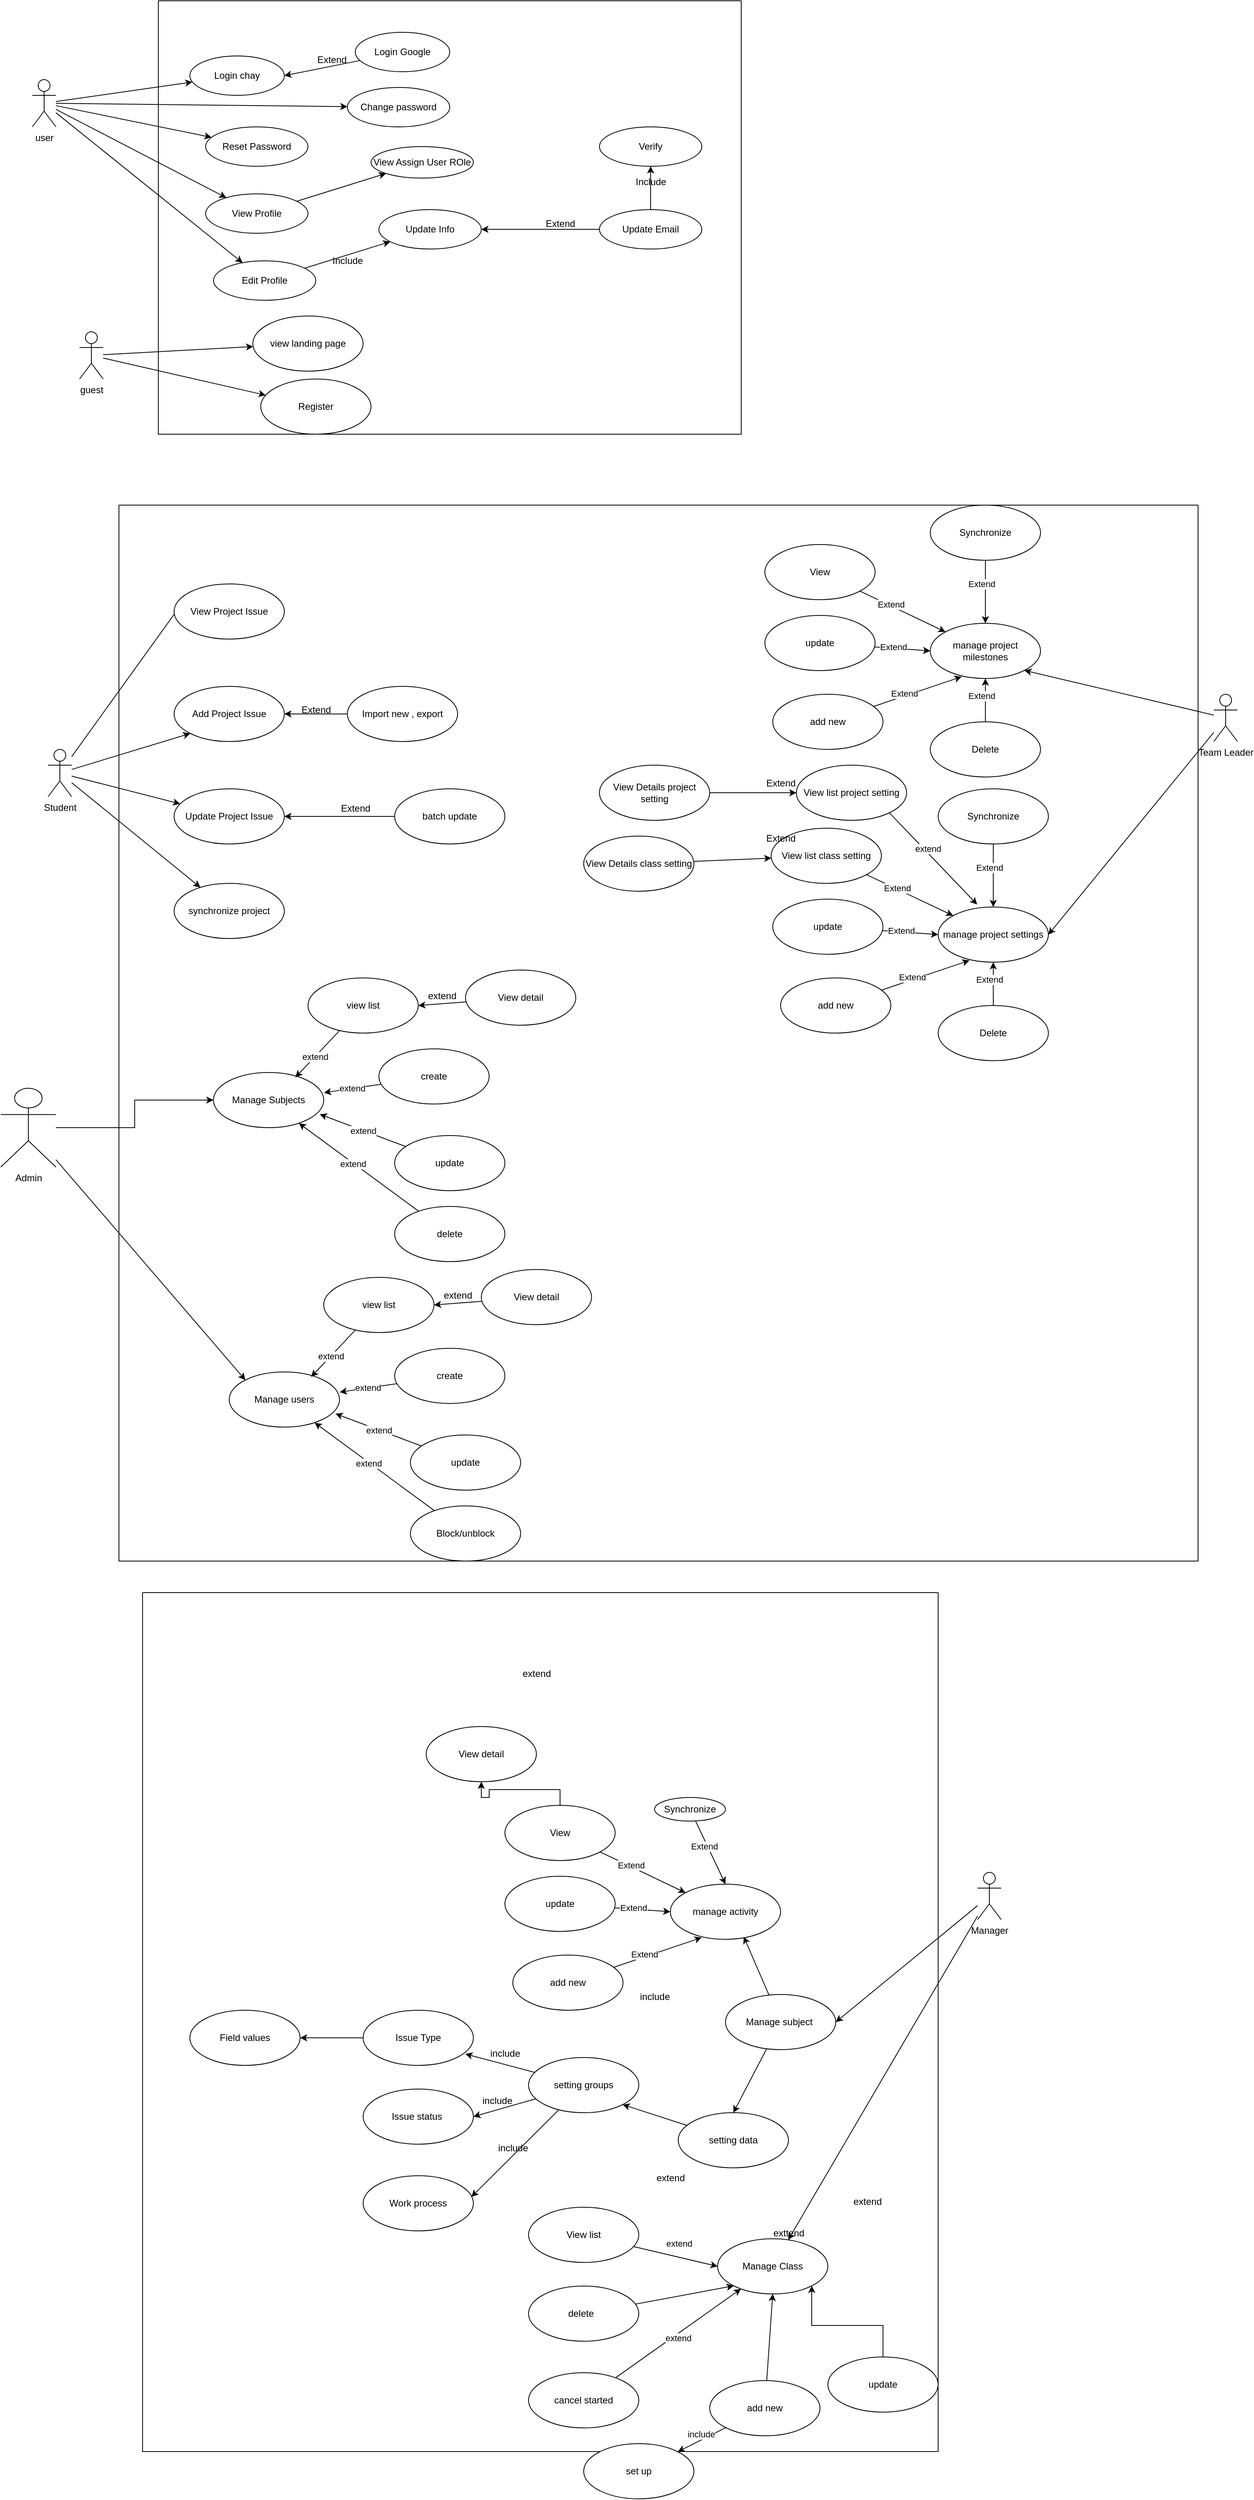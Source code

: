 <mxfile version="21.7.5" type="github">
  <diagram name="Page-1" id="S6UxS2rbXGVWsQRWLKjO">
    <mxGraphModel dx="875" dy="509" grid="1" gridSize="10" guides="1" tooltips="1" connect="1" arrows="1" fold="1" page="1" pageScale="1" pageWidth="850" pageHeight="1100" math="0" shadow="0">
      <root>
        <mxCell id="0" />
        <mxCell id="1" parent="0" />
        <mxCell id="E_iQ0Z_nkJK2vYBMSeWu-5" style="rounded=0;orthogonalLoop=1;jettySize=auto;html=1;" edge="1" parent="1" source="E_iQ0Z_nkJK2vYBMSeWu-1" target="E_iQ0Z_nkJK2vYBMSeWu-4">
          <mxGeometry relative="1" as="geometry" />
        </mxCell>
        <mxCell id="E_iQ0Z_nkJK2vYBMSeWu-13" style="rounded=0;orthogonalLoop=1;jettySize=auto;html=1;" edge="1" parent="1" source="E_iQ0Z_nkJK2vYBMSeWu-1" target="E_iQ0Z_nkJK2vYBMSeWu-12">
          <mxGeometry relative="1" as="geometry" />
        </mxCell>
        <mxCell id="E_iQ0Z_nkJK2vYBMSeWu-16" style="rounded=0;orthogonalLoop=1;jettySize=auto;html=1;" edge="1" parent="1" source="E_iQ0Z_nkJK2vYBMSeWu-1" target="E_iQ0Z_nkJK2vYBMSeWu-14">
          <mxGeometry relative="1" as="geometry" />
        </mxCell>
        <mxCell id="E_iQ0Z_nkJK2vYBMSeWu-17" style="rounded=0;orthogonalLoop=1;jettySize=auto;html=1;" edge="1" parent="1" source="E_iQ0Z_nkJK2vYBMSeWu-1" target="E_iQ0Z_nkJK2vYBMSeWu-15">
          <mxGeometry relative="1" as="geometry" />
        </mxCell>
        <mxCell id="E_iQ0Z_nkJK2vYBMSeWu-34" style="rounded=0;orthogonalLoop=1;jettySize=auto;html=1;" edge="1" parent="1" source="E_iQ0Z_nkJK2vYBMSeWu-1" target="E_iQ0Z_nkJK2vYBMSeWu-33">
          <mxGeometry relative="1" as="geometry" />
        </mxCell>
        <mxCell id="E_iQ0Z_nkJK2vYBMSeWu-1" value="user&lt;br&gt;" style="shape=umlActor;verticalLabelPosition=bottom;verticalAlign=top;html=1;outlineConnect=0;" vertex="1" parent="1">
          <mxGeometry x="110" y="110" width="30" height="60" as="geometry" />
        </mxCell>
        <mxCell id="E_iQ0Z_nkJK2vYBMSeWu-4" value="Login chay" style="ellipse;whiteSpace=wrap;html=1;" vertex="1" parent="1">
          <mxGeometry x="310" y="80" width="120" height="50" as="geometry" />
        </mxCell>
        <mxCell id="E_iQ0Z_nkJK2vYBMSeWu-6" value="" style="swimlane;startSize=0;" vertex="1" parent="1">
          <mxGeometry x="270" y="10" width="740" height="550" as="geometry" />
        </mxCell>
        <mxCell id="E_iQ0Z_nkJK2vYBMSeWu-8" value="Login Google" style="ellipse;whiteSpace=wrap;html=1;" vertex="1" parent="E_iQ0Z_nkJK2vYBMSeWu-6">
          <mxGeometry x="250" y="40" width="120" height="50" as="geometry" />
        </mxCell>
        <mxCell id="E_iQ0Z_nkJK2vYBMSeWu-11" value="Extend&lt;br&gt;" style="text;html=1;align=center;verticalAlign=middle;resizable=0;points=[];autosize=1;strokeColor=none;fillColor=none;" vertex="1" parent="E_iQ0Z_nkJK2vYBMSeWu-6">
          <mxGeometry x="190" y="60" width="60" height="30" as="geometry" />
        </mxCell>
        <mxCell id="E_iQ0Z_nkJK2vYBMSeWu-12" value="Reset Password" style="ellipse;whiteSpace=wrap;html=1;" vertex="1" parent="E_iQ0Z_nkJK2vYBMSeWu-6">
          <mxGeometry x="60" y="160" width="130" height="50" as="geometry" />
        </mxCell>
        <mxCell id="E_iQ0Z_nkJK2vYBMSeWu-32" style="rounded=0;orthogonalLoop=1;jettySize=auto;html=1;entryX=0;entryY=1;entryDx=0;entryDy=0;" edge="1" parent="E_iQ0Z_nkJK2vYBMSeWu-6" source="E_iQ0Z_nkJK2vYBMSeWu-14" target="E_iQ0Z_nkJK2vYBMSeWu-31">
          <mxGeometry relative="1" as="geometry" />
        </mxCell>
        <mxCell id="E_iQ0Z_nkJK2vYBMSeWu-14" value="View Profile" style="ellipse;whiteSpace=wrap;html=1;" vertex="1" parent="E_iQ0Z_nkJK2vYBMSeWu-6">
          <mxGeometry x="60" y="245" width="130" height="50" as="geometry" />
        </mxCell>
        <mxCell id="E_iQ0Z_nkJK2vYBMSeWu-19" value="" style="rounded=0;orthogonalLoop=1;jettySize=auto;html=1;" edge="1" parent="E_iQ0Z_nkJK2vYBMSeWu-6" source="E_iQ0Z_nkJK2vYBMSeWu-15" target="E_iQ0Z_nkJK2vYBMSeWu-18">
          <mxGeometry relative="1" as="geometry" />
        </mxCell>
        <mxCell id="E_iQ0Z_nkJK2vYBMSeWu-15" value="Edit Profile" style="ellipse;whiteSpace=wrap;html=1;" vertex="1" parent="E_iQ0Z_nkJK2vYBMSeWu-6">
          <mxGeometry x="70" y="330" width="130" height="50" as="geometry" />
        </mxCell>
        <mxCell id="E_iQ0Z_nkJK2vYBMSeWu-18" value="Update Info" style="ellipse;whiteSpace=wrap;html=1;" vertex="1" parent="E_iQ0Z_nkJK2vYBMSeWu-6">
          <mxGeometry x="280" y="265" width="130" height="50" as="geometry" />
        </mxCell>
        <mxCell id="E_iQ0Z_nkJK2vYBMSeWu-20" value="Include&lt;br&gt;" style="text;html=1;align=center;verticalAlign=middle;resizable=0;points=[];autosize=1;strokeColor=none;fillColor=none;" vertex="1" parent="E_iQ0Z_nkJK2vYBMSeWu-6">
          <mxGeometry x="210" y="315" width="60" height="30" as="geometry" />
        </mxCell>
        <mxCell id="E_iQ0Z_nkJK2vYBMSeWu-26" style="edgeStyle=orthogonalEdgeStyle;rounded=0;orthogonalLoop=1;jettySize=auto;html=1;entryX=1;entryY=0.5;entryDx=0;entryDy=0;" edge="1" parent="E_iQ0Z_nkJK2vYBMSeWu-6" source="E_iQ0Z_nkJK2vYBMSeWu-21" target="E_iQ0Z_nkJK2vYBMSeWu-18">
          <mxGeometry relative="1" as="geometry" />
        </mxCell>
        <mxCell id="E_iQ0Z_nkJK2vYBMSeWu-28" style="edgeStyle=orthogonalEdgeStyle;rounded=0;orthogonalLoop=1;jettySize=auto;html=1;entryX=0.5;entryY=1;entryDx=0;entryDy=0;" edge="1" parent="E_iQ0Z_nkJK2vYBMSeWu-6" source="E_iQ0Z_nkJK2vYBMSeWu-21" target="E_iQ0Z_nkJK2vYBMSeWu-25">
          <mxGeometry relative="1" as="geometry" />
        </mxCell>
        <mxCell id="E_iQ0Z_nkJK2vYBMSeWu-21" value="Update Email" style="ellipse;whiteSpace=wrap;html=1;" vertex="1" parent="E_iQ0Z_nkJK2vYBMSeWu-6">
          <mxGeometry x="560" y="265" width="130" height="50" as="geometry" />
        </mxCell>
        <mxCell id="E_iQ0Z_nkJK2vYBMSeWu-25" value="Verify" style="ellipse;whiteSpace=wrap;html=1;" vertex="1" parent="E_iQ0Z_nkJK2vYBMSeWu-6">
          <mxGeometry x="560" y="160" width="130" height="50" as="geometry" />
        </mxCell>
        <mxCell id="E_iQ0Z_nkJK2vYBMSeWu-31" value="View Assign User ROle" style="ellipse;whiteSpace=wrap;html=1;" vertex="1" parent="E_iQ0Z_nkJK2vYBMSeWu-6">
          <mxGeometry x="270" y="185" width="130" height="40" as="geometry" />
        </mxCell>
        <mxCell id="E_iQ0Z_nkJK2vYBMSeWu-33" value="Change password" style="ellipse;whiteSpace=wrap;html=1;" vertex="1" parent="E_iQ0Z_nkJK2vYBMSeWu-6">
          <mxGeometry x="240" y="110" width="130" height="50" as="geometry" />
        </mxCell>
        <mxCell id="E_iQ0Z_nkJK2vYBMSeWu-29" value="Include" style="text;html=1;align=center;verticalAlign=middle;resizable=0;points=[];autosize=1;strokeColor=none;fillColor=none;" vertex="1" parent="E_iQ0Z_nkJK2vYBMSeWu-6">
          <mxGeometry x="595" y="215" width="60" height="30" as="geometry" />
        </mxCell>
        <mxCell id="E_iQ0Z_nkJK2vYBMSeWu-231" value="view landing page" style="ellipse;whiteSpace=wrap;html=1;" vertex="1" parent="E_iQ0Z_nkJK2vYBMSeWu-6">
          <mxGeometry x="120" y="400" width="140" height="70" as="geometry" />
        </mxCell>
        <mxCell id="E_iQ0Z_nkJK2vYBMSeWu-233" value="Register" style="ellipse;whiteSpace=wrap;html=1;" vertex="1" parent="E_iQ0Z_nkJK2vYBMSeWu-6">
          <mxGeometry x="130" y="480" width="140" height="70" as="geometry" />
        </mxCell>
        <mxCell id="E_iQ0Z_nkJK2vYBMSeWu-10" style="rounded=0;orthogonalLoop=1;jettySize=auto;html=1;entryX=1;entryY=0.5;entryDx=0;entryDy=0;" edge="1" parent="1" source="E_iQ0Z_nkJK2vYBMSeWu-8" target="E_iQ0Z_nkJK2vYBMSeWu-4">
          <mxGeometry relative="1" as="geometry" />
        </mxCell>
        <mxCell id="E_iQ0Z_nkJK2vYBMSeWu-27" value="Extend" style="text;html=1;align=center;verticalAlign=middle;resizable=0;points=[];autosize=1;strokeColor=none;fillColor=none;" vertex="1" parent="1">
          <mxGeometry x="750" y="278" width="60" height="30" as="geometry" />
        </mxCell>
        <mxCell id="E_iQ0Z_nkJK2vYBMSeWu-43" style="rounded=0;orthogonalLoop=1;jettySize=auto;html=1;entryX=0;entryY=0;entryDx=0;entryDy=0;" edge="1" parent="1" source="E_iQ0Z_nkJK2vYBMSeWu-35" target="E_iQ0Z_nkJK2vYBMSeWu-39">
          <mxGeometry relative="1" as="geometry" />
        </mxCell>
        <mxCell id="E_iQ0Z_nkJK2vYBMSeWu-44" style="rounded=0;orthogonalLoop=1;jettySize=auto;html=1;entryX=0;entryY=1;entryDx=0;entryDy=0;" edge="1" parent="1" source="E_iQ0Z_nkJK2vYBMSeWu-35" target="E_iQ0Z_nkJK2vYBMSeWu-40">
          <mxGeometry relative="1" as="geometry" />
        </mxCell>
        <mxCell id="E_iQ0Z_nkJK2vYBMSeWu-45" style="rounded=0;orthogonalLoop=1;jettySize=auto;html=1;" edge="1" parent="1" source="E_iQ0Z_nkJK2vYBMSeWu-35" target="E_iQ0Z_nkJK2vYBMSeWu-41">
          <mxGeometry relative="1" as="geometry" />
        </mxCell>
        <mxCell id="E_iQ0Z_nkJK2vYBMSeWu-55" style="rounded=0;orthogonalLoop=1;jettySize=auto;html=1;" edge="1" parent="1" source="E_iQ0Z_nkJK2vYBMSeWu-35" target="E_iQ0Z_nkJK2vYBMSeWu-54">
          <mxGeometry relative="1" as="geometry" />
        </mxCell>
        <mxCell id="E_iQ0Z_nkJK2vYBMSeWu-35" value="Student" style="shape=umlActor;verticalLabelPosition=bottom;verticalAlign=top;html=1;outlineConnect=0;" vertex="1" parent="1">
          <mxGeometry x="130" y="960" width="30" height="60" as="geometry" />
        </mxCell>
        <mxCell id="E_iQ0Z_nkJK2vYBMSeWu-36" value="" style="swimlane;startSize=0;" vertex="1" parent="1">
          <mxGeometry x="220" y="650" width="1370" height="1340" as="geometry" />
        </mxCell>
        <mxCell id="E_iQ0Z_nkJK2vYBMSeWu-39" value="View Project Issue&lt;br&gt;" style="ellipse;whiteSpace=wrap;html=1;" vertex="1" parent="E_iQ0Z_nkJK2vYBMSeWu-36">
          <mxGeometry x="70" y="100" width="140" height="70" as="geometry" />
        </mxCell>
        <mxCell id="E_iQ0Z_nkJK2vYBMSeWu-40" value="Add Project Issue" style="ellipse;whiteSpace=wrap;html=1;" vertex="1" parent="E_iQ0Z_nkJK2vYBMSeWu-36">
          <mxGeometry x="70" y="230" width="140" height="70" as="geometry" />
        </mxCell>
        <mxCell id="E_iQ0Z_nkJK2vYBMSeWu-41" value="Update Project Issue" style="ellipse;whiteSpace=wrap;html=1;" vertex="1" parent="E_iQ0Z_nkJK2vYBMSeWu-36">
          <mxGeometry x="70" y="360" width="140" height="70" as="geometry" />
        </mxCell>
        <mxCell id="E_iQ0Z_nkJK2vYBMSeWu-49" style="edgeStyle=orthogonalEdgeStyle;rounded=0;orthogonalLoop=1;jettySize=auto;html=1;entryX=1;entryY=0.5;entryDx=0;entryDy=0;" edge="1" parent="E_iQ0Z_nkJK2vYBMSeWu-36" source="E_iQ0Z_nkJK2vYBMSeWu-46" target="E_iQ0Z_nkJK2vYBMSeWu-40">
          <mxGeometry relative="1" as="geometry" />
        </mxCell>
        <mxCell id="E_iQ0Z_nkJK2vYBMSeWu-46" value="Import new , export" style="ellipse;whiteSpace=wrap;html=1;" vertex="1" parent="E_iQ0Z_nkJK2vYBMSeWu-36">
          <mxGeometry x="290" y="230" width="140" height="70" as="geometry" />
        </mxCell>
        <mxCell id="E_iQ0Z_nkJK2vYBMSeWu-51" style="edgeStyle=orthogonalEdgeStyle;rounded=0;orthogonalLoop=1;jettySize=auto;html=1;entryX=1;entryY=0.5;entryDx=0;entryDy=0;" edge="1" parent="E_iQ0Z_nkJK2vYBMSeWu-36" source="E_iQ0Z_nkJK2vYBMSeWu-50" target="E_iQ0Z_nkJK2vYBMSeWu-41">
          <mxGeometry relative="1" as="geometry" />
        </mxCell>
        <mxCell id="E_iQ0Z_nkJK2vYBMSeWu-50" value="batch update" style="ellipse;whiteSpace=wrap;html=1;" vertex="1" parent="E_iQ0Z_nkJK2vYBMSeWu-36">
          <mxGeometry x="350" y="360" width="140" height="70" as="geometry" />
        </mxCell>
        <mxCell id="E_iQ0Z_nkJK2vYBMSeWu-54" value="synchronize project" style="ellipse;whiteSpace=wrap;html=1;" vertex="1" parent="E_iQ0Z_nkJK2vYBMSeWu-36">
          <mxGeometry x="70" y="480" width="140" height="70" as="geometry" />
        </mxCell>
        <mxCell id="E_iQ0Z_nkJK2vYBMSeWu-57" value="manage project milestones&lt;br&gt;" style="ellipse;whiteSpace=wrap;html=1;" vertex="1" parent="E_iQ0Z_nkJK2vYBMSeWu-36">
          <mxGeometry x="1030" y="150" width="140" height="70" as="geometry" />
        </mxCell>
        <mxCell id="E_iQ0Z_nkJK2vYBMSeWu-64" style="rounded=0;orthogonalLoop=1;jettySize=auto;html=1;" edge="1" parent="E_iQ0Z_nkJK2vYBMSeWu-36" source="E_iQ0Z_nkJK2vYBMSeWu-58" target="E_iQ0Z_nkJK2vYBMSeWu-57">
          <mxGeometry relative="1" as="geometry" />
        </mxCell>
        <mxCell id="E_iQ0Z_nkJK2vYBMSeWu-75" value="Extend" style="edgeLabel;html=1;align=center;verticalAlign=middle;resizable=0;points=[];" vertex="1" connectable="0" parent="E_iQ0Z_nkJK2vYBMSeWu-64">
          <mxGeometry x="-0.286" y="2" relative="1" as="geometry">
            <mxPoint x="-1" as="offset" />
          </mxGeometry>
        </mxCell>
        <mxCell id="E_iQ0Z_nkJK2vYBMSeWu-58" value="View" style="ellipse;whiteSpace=wrap;html=1;" vertex="1" parent="E_iQ0Z_nkJK2vYBMSeWu-36">
          <mxGeometry x="820" y="50" width="140" height="70" as="geometry" />
        </mxCell>
        <mxCell id="E_iQ0Z_nkJK2vYBMSeWu-66" style="rounded=0;orthogonalLoop=1;jettySize=auto;html=1;entryX=0;entryY=0.5;entryDx=0;entryDy=0;" edge="1" parent="E_iQ0Z_nkJK2vYBMSeWu-36" source="E_iQ0Z_nkJK2vYBMSeWu-60" target="E_iQ0Z_nkJK2vYBMSeWu-57">
          <mxGeometry relative="1" as="geometry" />
        </mxCell>
        <mxCell id="E_iQ0Z_nkJK2vYBMSeWu-76" value="Extend" style="edgeLabel;html=1;align=center;verticalAlign=middle;resizable=0;points=[];" vertex="1" connectable="0" parent="E_iQ0Z_nkJK2vYBMSeWu-66">
          <mxGeometry x="-0.366" y="2" relative="1" as="geometry">
            <mxPoint x="1" as="offset" />
          </mxGeometry>
        </mxCell>
        <mxCell id="E_iQ0Z_nkJK2vYBMSeWu-60" value="update" style="ellipse;whiteSpace=wrap;html=1;" vertex="1" parent="E_iQ0Z_nkJK2vYBMSeWu-36">
          <mxGeometry x="820" y="140" width="140" height="70" as="geometry" />
        </mxCell>
        <mxCell id="E_iQ0Z_nkJK2vYBMSeWu-68" style="rounded=0;orthogonalLoop=1;jettySize=auto;html=1;entryX=0.284;entryY=0.968;entryDx=0;entryDy=0;entryPerimeter=0;" edge="1" parent="E_iQ0Z_nkJK2vYBMSeWu-36" source="E_iQ0Z_nkJK2vYBMSeWu-67" target="E_iQ0Z_nkJK2vYBMSeWu-57">
          <mxGeometry relative="1" as="geometry" />
        </mxCell>
        <mxCell id="E_iQ0Z_nkJK2vYBMSeWu-77" value="Extend" style="edgeLabel;html=1;align=center;verticalAlign=middle;resizable=0;points=[];" vertex="1" connectable="0" parent="E_iQ0Z_nkJK2vYBMSeWu-68">
          <mxGeometry x="-0.289" y="3" relative="1" as="geometry">
            <mxPoint as="offset" />
          </mxGeometry>
        </mxCell>
        <mxCell id="E_iQ0Z_nkJK2vYBMSeWu-67" value="add new" style="ellipse;whiteSpace=wrap;html=1;" vertex="1" parent="E_iQ0Z_nkJK2vYBMSeWu-36">
          <mxGeometry x="830" y="240" width="140" height="70" as="geometry" />
        </mxCell>
        <mxCell id="E_iQ0Z_nkJK2vYBMSeWu-70" style="edgeStyle=orthogonalEdgeStyle;rounded=0;orthogonalLoop=1;jettySize=auto;html=1;entryX=0.5;entryY=1;entryDx=0;entryDy=0;" edge="1" parent="E_iQ0Z_nkJK2vYBMSeWu-36" source="E_iQ0Z_nkJK2vYBMSeWu-69" target="E_iQ0Z_nkJK2vYBMSeWu-57">
          <mxGeometry relative="1" as="geometry" />
        </mxCell>
        <mxCell id="E_iQ0Z_nkJK2vYBMSeWu-78" value="Extend" style="edgeLabel;html=1;align=center;verticalAlign=middle;resizable=0;points=[];" vertex="1" connectable="0" parent="E_iQ0Z_nkJK2vYBMSeWu-70">
          <mxGeometry x="0.171" y="5" relative="1" as="geometry">
            <mxPoint y="-1" as="offset" />
          </mxGeometry>
        </mxCell>
        <mxCell id="E_iQ0Z_nkJK2vYBMSeWu-69" value="Delete" style="ellipse;whiteSpace=wrap;html=1;" vertex="1" parent="E_iQ0Z_nkJK2vYBMSeWu-36">
          <mxGeometry x="1030" y="275" width="140" height="70" as="geometry" />
        </mxCell>
        <mxCell id="E_iQ0Z_nkJK2vYBMSeWu-73" style="edgeStyle=orthogonalEdgeStyle;rounded=0;orthogonalLoop=1;jettySize=auto;html=1;entryX=0.5;entryY=0;entryDx=0;entryDy=0;" edge="1" parent="E_iQ0Z_nkJK2vYBMSeWu-36" source="E_iQ0Z_nkJK2vYBMSeWu-71" target="E_iQ0Z_nkJK2vYBMSeWu-57">
          <mxGeometry relative="1" as="geometry" />
        </mxCell>
        <mxCell id="E_iQ0Z_nkJK2vYBMSeWu-74" value="Extend" style="edgeLabel;html=1;align=center;verticalAlign=middle;resizable=0;points=[];" vertex="1" connectable="0" parent="E_iQ0Z_nkJK2vYBMSeWu-73">
          <mxGeometry x="-0.222" y="-5" relative="1" as="geometry">
            <mxPoint y="-1" as="offset" />
          </mxGeometry>
        </mxCell>
        <mxCell id="E_iQ0Z_nkJK2vYBMSeWu-71" value="Synchronize" style="ellipse;whiteSpace=wrap;html=1;" vertex="1" parent="E_iQ0Z_nkJK2vYBMSeWu-36">
          <mxGeometry x="1030" width="140" height="70" as="geometry" />
        </mxCell>
        <mxCell id="E_iQ0Z_nkJK2vYBMSeWu-96" value="manage project settings" style="ellipse;whiteSpace=wrap;html=1;" vertex="1" parent="E_iQ0Z_nkJK2vYBMSeWu-36">
          <mxGeometry x="1040" y="510" width="140" height="70" as="geometry" />
        </mxCell>
        <mxCell id="E_iQ0Z_nkJK2vYBMSeWu-97" style="rounded=0;orthogonalLoop=1;jettySize=auto;html=1;" edge="1" parent="E_iQ0Z_nkJK2vYBMSeWu-36" source="E_iQ0Z_nkJK2vYBMSeWu-99" target="E_iQ0Z_nkJK2vYBMSeWu-96">
          <mxGeometry relative="1" as="geometry" />
        </mxCell>
        <mxCell id="E_iQ0Z_nkJK2vYBMSeWu-98" value="Extend" style="edgeLabel;html=1;align=center;verticalAlign=middle;resizable=0;points=[];" vertex="1" connectable="0" parent="E_iQ0Z_nkJK2vYBMSeWu-97">
          <mxGeometry x="-0.286" y="2" relative="1" as="geometry">
            <mxPoint x="-1" as="offset" />
          </mxGeometry>
        </mxCell>
        <mxCell id="E_iQ0Z_nkJK2vYBMSeWu-99" value="View list class setting" style="ellipse;whiteSpace=wrap;html=1;" vertex="1" parent="E_iQ0Z_nkJK2vYBMSeWu-36">
          <mxGeometry x="828" y="410" width="140" height="70" as="geometry" />
        </mxCell>
        <mxCell id="E_iQ0Z_nkJK2vYBMSeWu-100" style="rounded=0;orthogonalLoop=1;jettySize=auto;html=1;entryX=0;entryY=0.5;entryDx=0;entryDy=0;" edge="1" parent="E_iQ0Z_nkJK2vYBMSeWu-36" source="E_iQ0Z_nkJK2vYBMSeWu-102" target="E_iQ0Z_nkJK2vYBMSeWu-96">
          <mxGeometry relative="1" as="geometry" />
        </mxCell>
        <mxCell id="E_iQ0Z_nkJK2vYBMSeWu-101" value="Extend" style="edgeLabel;html=1;align=center;verticalAlign=middle;resizable=0;points=[];" vertex="1" connectable="0" parent="E_iQ0Z_nkJK2vYBMSeWu-100">
          <mxGeometry x="-0.366" y="2" relative="1" as="geometry">
            <mxPoint x="1" as="offset" />
          </mxGeometry>
        </mxCell>
        <mxCell id="E_iQ0Z_nkJK2vYBMSeWu-102" value="update" style="ellipse;whiteSpace=wrap;html=1;" vertex="1" parent="E_iQ0Z_nkJK2vYBMSeWu-36">
          <mxGeometry x="830" y="500" width="140" height="70" as="geometry" />
        </mxCell>
        <mxCell id="E_iQ0Z_nkJK2vYBMSeWu-103" style="rounded=0;orthogonalLoop=1;jettySize=auto;html=1;entryX=0.284;entryY=0.968;entryDx=0;entryDy=0;entryPerimeter=0;" edge="1" parent="E_iQ0Z_nkJK2vYBMSeWu-36" source="E_iQ0Z_nkJK2vYBMSeWu-105" target="E_iQ0Z_nkJK2vYBMSeWu-96">
          <mxGeometry relative="1" as="geometry" />
        </mxCell>
        <mxCell id="E_iQ0Z_nkJK2vYBMSeWu-104" value="Extend" style="edgeLabel;html=1;align=center;verticalAlign=middle;resizable=0;points=[];" vertex="1" connectable="0" parent="E_iQ0Z_nkJK2vYBMSeWu-103">
          <mxGeometry x="-0.289" y="3" relative="1" as="geometry">
            <mxPoint as="offset" />
          </mxGeometry>
        </mxCell>
        <mxCell id="E_iQ0Z_nkJK2vYBMSeWu-105" value="add new" style="ellipse;whiteSpace=wrap;html=1;" vertex="1" parent="E_iQ0Z_nkJK2vYBMSeWu-36">
          <mxGeometry x="840" y="600" width="140" height="70" as="geometry" />
        </mxCell>
        <mxCell id="E_iQ0Z_nkJK2vYBMSeWu-106" style="edgeStyle=orthogonalEdgeStyle;rounded=0;orthogonalLoop=1;jettySize=auto;html=1;entryX=0.5;entryY=1;entryDx=0;entryDy=0;" edge="1" parent="E_iQ0Z_nkJK2vYBMSeWu-36" source="E_iQ0Z_nkJK2vYBMSeWu-108" target="E_iQ0Z_nkJK2vYBMSeWu-96">
          <mxGeometry relative="1" as="geometry" />
        </mxCell>
        <mxCell id="E_iQ0Z_nkJK2vYBMSeWu-107" value="Extend" style="edgeLabel;html=1;align=center;verticalAlign=middle;resizable=0;points=[];" vertex="1" connectable="0" parent="E_iQ0Z_nkJK2vYBMSeWu-106">
          <mxGeometry x="0.171" y="5" relative="1" as="geometry">
            <mxPoint y="-1" as="offset" />
          </mxGeometry>
        </mxCell>
        <mxCell id="E_iQ0Z_nkJK2vYBMSeWu-108" value="Delete" style="ellipse;whiteSpace=wrap;html=1;" vertex="1" parent="E_iQ0Z_nkJK2vYBMSeWu-36">
          <mxGeometry x="1040" y="635" width="140" height="70" as="geometry" />
        </mxCell>
        <mxCell id="E_iQ0Z_nkJK2vYBMSeWu-109" style="edgeStyle=orthogonalEdgeStyle;rounded=0;orthogonalLoop=1;jettySize=auto;html=1;entryX=0.5;entryY=0;entryDx=0;entryDy=0;" edge="1" parent="E_iQ0Z_nkJK2vYBMSeWu-36" source="E_iQ0Z_nkJK2vYBMSeWu-111" target="E_iQ0Z_nkJK2vYBMSeWu-96">
          <mxGeometry relative="1" as="geometry" />
        </mxCell>
        <mxCell id="E_iQ0Z_nkJK2vYBMSeWu-110" value="Extend" style="edgeLabel;html=1;align=center;verticalAlign=middle;resizable=0;points=[];" vertex="1" connectable="0" parent="E_iQ0Z_nkJK2vYBMSeWu-109">
          <mxGeometry x="-0.222" y="-5" relative="1" as="geometry">
            <mxPoint y="-1" as="offset" />
          </mxGeometry>
        </mxCell>
        <mxCell id="E_iQ0Z_nkJK2vYBMSeWu-111" value="Synchronize" style="ellipse;whiteSpace=wrap;html=1;" vertex="1" parent="E_iQ0Z_nkJK2vYBMSeWu-36">
          <mxGeometry x="1040" y="360" width="140" height="70" as="geometry" />
        </mxCell>
        <mxCell id="E_iQ0Z_nkJK2vYBMSeWu-113" style="rounded=0;orthogonalLoop=1;jettySize=auto;html=1;" edge="1" parent="E_iQ0Z_nkJK2vYBMSeWu-36" source="E_iQ0Z_nkJK2vYBMSeWu-112" target="E_iQ0Z_nkJK2vYBMSeWu-99">
          <mxGeometry relative="1" as="geometry" />
        </mxCell>
        <mxCell id="E_iQ0Z_nkJK2vYBMSeWu-112" value="View Details class setting" style="ellipse;whiteSpace=wrap;html=1;" vertex="1" parent="E_iQ0Z_nkJK2vYBMSeWu-36">
          <mxGeometry x="590" y="420" width="140" height="70" as="geometry" />
        </mxCell>
        <mxCell id="E_iQ0Z_nkJK2vYBMSeWu-118" style="rounded=0;orthogonalLoop=1;jettySize=auto;html=1;entryX=0.354;entryY=-0.045;entryDx=0;entryDy=0;entryPerimeter=0;" edge="1" parent="E_iQ0Z_nkJK2vYBMSeWu-36" target="E_iQ0Z_nkJK2vYBMSeWu-96">
          <mxGeometry relative="1" as="geometry">
            <mxPoint x="970.001" y="382.033" as="sourcePoint" />
            <mxPoint x="1092.24" y="500.0" as="targetPoint" />
          </mxGeometry>
        </mxCell>
        <mxCell id="E_iQ0Z_nkJK2vYBMSeWu-119" value="extend" style="edgeLabel;html=1;align=center;verticalAlign=middle;resizable=0;points=[];" vertex="1" connectable="0" parent="E_iQ0Z_nkJK2vYBMSeWu-118">
          <mxGeometry x="-0.106" y="3" relative="1" as="geometry">
            <mxPoint x="1" as="offset" />
          </mxGeometry>
        </mxCell>
        <mxCell id="E_iQ0Z_nkJK2vYBMSeWu-115" value="View list project setting" style="ellipse;whiteSpace=wrap;html=1;" vertex="1" parent="E_iQ0Z_nkJK2vYBMSeWu-36">
          <mxGeometry x="860" y="330" width="140" height="70" as="geometry" />
        </mxCell>
        <mxCell id="E_iQ0Z_nkJK2vYBMSeWu-117" style="rounded=0;orthogonalLoop=1;jettySize=auto;html=1;entryX=0;entryY=0.5;entryDx=0;entryDy=0;" edge="1" parent="E_iQ0Z_nkJK2vYBMSeWu-36" source="E_iQ0Z_nkJK2vYBMSeWu-116" target="E_iQ0Z_nkJK2vYBMSeWu-115">
          <mxGeometry relative="1" as="geometry" />
        </mxCell>
        <mxCell id="E_iQ0Z_nkJK2vYBMSeWu-116" value="View Details project setting" style="ellipse;whiteSpace=wrap;html=1;" vertex="1" parent="E_iQ0Z_nkJK2vYBMSeWu-36">
          <mxGeometry x="610" y="330" width="140" height="70" as="geometry" />
        </mxCell>
        <mxCell id="E_iQ0Z_nkJK2vYBMSeWu-194" value="Manage Subjects&lt;br&gt;" style="ellipse;whiteSpace=wrap;html=1;" vertex="1" parent="E_iQ0Z_nkJK2vYBMSeWu-36">
          <mxGeometry x="120" y="720" width="140" height="70" as="geometry" />
        </mxCell>
        <mxCell id="E_iQ0Z_nkJK2vYBMSeWu-205" style="rounded=0;orthogonalLoop=1;jettySize=auto;html=1;entryX=0.743;entryY=0.089;entryDx=0;entryDy=0;entryPerimeter=0;" edge="1" parent="E_iQ0Z_nkJK2vYBMSeWu-36" source="E_iQ0Z_nkJK2vYBMSeWu-198" target="E_iQ0Z_nkJK2vYBMSeWu-194">
          <mxGeometry relative="1" as="geometry" />
        </mxCell>
        <mxCell id="E_iQ0Z_nkJK2vYBMSeWu-209" value="extend" style="edgeLabel;html=1;align=center;verticalAlign=middle;resizable=0;points=[];" vertex="1" connectable="0" parent="E_iQ0Z_nkJK2vYBMSeWu-205">
          <mxGeometry x="0.124" relative="1" as="geometry">
            <mxPoint as="offset" />
          </mxGeometry>
        </mxCell>
        <mxCell id="E_iQ0Z_nkJK2vYBMSeWu-198" value="view list" style="ellipse;whiteSpace=wrap;html=1;" vertex="1" parent="E_iQ0Z_nkJK2vYBMSeWu-36">
          <mxGeometry x="240" y="600" width="140" height="70" as="geometry" />
        </mxCell>
        <mxCell id="E_iQ0Z_nkJK2vYBMSeWu-206" style="rounded=0;orthogonalLoop=1;jettySize=auto;html=1;entryX=1.002;entryY=0.366;entryDx=0;entryDy=0;entryPerimeter=0;" edge="1" parent="E_iQ0Z_nkJK2vYBMSeWu-36" source="E_iQ0Z_nkJK2vYBMSeWu-199" target="E_iQ0Z_nkJK2vYBMSeWu-194">
          <mxGeometry relative="1" as="geometry" />
        </mxCell>
        <mxCell id="E_iQ0Z_nkJK2vYBMSeWu-210" value="extend" style="edgeLabel;html=1;align=center;verticalAlign=middle;resizable=0;points=[];" vertex="1" connectable="0" parent="E_iQ0Z_nkJK2vYBMSeWu-206">
          <mxGeometry x="-0.009" relative="1" as="geometry">
            <mxPoint x="-1" as="offset" />
          </mxGeometry>
        </mxCell>
        <mxCell id="E_iQ0Z_nkJK2vYBMSeWu-199" value="create" style="ellipse;whiteSpace=wrap;html=1;" vertex="1" parent="E_iQ0Z_nkJK2vYBMSeWu-36">
          <mxGeometry x="330" y="690" width="140" height="70" as="geometry" />
        </mxCell>
        <mxCell id="E_iQ0Z_nkJK2vYBMSeWu-207" style="rounded=0;orthogonalLoop=1;jettySize=auto;html=1;entryX=0.964;entryY=0.757;entryDx=0;entryDy=0;entryPerimeter=0;" edge="1" parent="E_iQ0Z_nkJK2vYBMSeWu-36" source="E_iQ0Z_nkJK2vYBMSeWu-200" target="E_iQ0Z_nkJK2vYBMSeWu-194">
          <mxGeometry relative="1" as="geometry" />
        </mxCell>
        <mxCell id="E_iQ0Z_nkJK2vYBMSeWu-211" value="extend" style="edgeLabel;html=1;align=center;verticalAlign=middle;resizable=0;points=[];" vertex="1" connectable="0" parent="E_iQ0Z_nkJK2vYBMSeWu-207">
          <mxGeometry x="-0.007" y="1" relative="1" as="geometry">
            <mxPoint y="-1" as="offset" />
          </mxGeometry>
        </mxCell>
        <mxCell id="E_iQ0Z_nkJK2vYBMSeWu-200" value="update" style="ellipse;whiteSpace=wrap;html=1;" vertex="1" parent="E_iQ0Z_nkJK2vYBMSeWu-36">
          <mxGeometry x="350" y="800" width="140" height="70" as="geometry" />
        </mxCell>
        <mxCell id="E_iQ0Z_nkJK2vYBMSeWu-208" style="rounded=0;orthogonalLoop=1;jettySize=auto;html=1;entryX=0.775;entryY=0.92;entryDx=0;entryDy=0;entryPerimeter=0;" edge="1" parent="E_iQ0Z_nkJK2vYBMSeWu-36" source="E_iQ0Z_nkJK2vYBMSeWu-201" target="E_iQ0Z_nkJK2vYBMSeWu-194">
          <mxGeometry relative="1" as="geometry" />
        </mxCell>
        <mxCell id="E_iQ0Z_nkJK2vYBMSeWu-212" value="extend" style="edgeLabel;html=1;align=center;verticalAlign=middle;resizable=0;points=[];" vertex="1" connectable="0" parent="E_iQ0Z_nkJK2vYBMSeWu-208">
          <mxGeometry x="0.095" y="1" relative="1" as="geometry">
            <mxPoint as="offset" />
          </mxGeometry>
        </mxCell>
        <mxCell id="E_iQ0Z_nkJK2vYBMSeWu-201" value="delete" style="ellipse;whiteSpace=wrap;html=1;" vertex="1" parent="E_iQ0Z_nkJK2vYBMSeWu-36">
          <mxGeometry x="350" y="890" width="140" height="70" as="geometry" />
        </mxCell>
        <mxCell id="E_iQ0Z_nkJK2vYBMSeWu-203" style="rounded=0;orthogonalLoop=1;jettySize=auto;html=1;entryX=1;entryY=0.5;entryDx=0;entryDy=0;" edge="1" parent="E_iQ0Z_nkJK2vYBMSeWu-36" source="E_iQ0Z_nkJK2vYBMSeWu-202" target="E_iQ0Z_nkJK2vYBMSeWu-198">
          <mxGeometry relative="1" as="geometry" />
        </mxCell>
        <mxCell id="E_iQ0Z_nkJK2vYBMSeWu-202" value="View detail" style="ellipse;whiteSpace=wrap;html=1;" vertex="1" parent="E_iQ0Z_nkJK2vYBMSeWu-36">
          <mxGeometry x="440" y="590" width="140" height="70" as="geometry" />
        </mxCell>
        <mxCell id="E_iQ0Z_nkJK2vYBMSeWu-48" value="Extend" style="text;html=1;align=center;verticalAlign=middle;resizable=0;points=[];autosize=1;strokeColor=none;fillColor=none;" vertex="1" parent="E_iQ0Z_nkJK2vYBMSeWu-36">
          <mxGeometry x="220" y="245" width="60" height="30" as="geometry" />
        </mxCell>
        <mxCell id="E_iQ0Z_nkJK2vYBMSeWu-52" value="Extend" style="text;html=1;align=center;verticalAlign=middle;resizable=0;points=[];autosize=1;strokeColor=none;fillColor=none;" vertex="1" parent="E_iQ0Z_nkJK2vYBMSeWu-36">
          <mxGeometry x="270" y="370" width="60" height="30" as="geometry" />
        </mxCell>
        <mxCell id="E_iQ0Z_nkJK2vYBMSeWu-213" value="Manage users" style="ellipse;whiteSpace=wrap;html=1;" vertex="1" parent="E_iQ0Z_nkJK2vYBMSeWu-36">
          <mxGeometry x="140" y="1100" width="140" height="70" as="geometry" />
        </mxCell>
        <mxCell id="E_iQ0Z_nkJK2vYBMSeWu-214" style="rounded=0;orthogonalLoop=1;jettySize=auto;html=1;entryX=0.743;entryY=0.089;entryDx=0;entryDy=0;entryPerimeter=0;" edge="1" parent="E_iQ0Z_nkJK2vYBMSeWu-36" source="E_iQ0Z_nkJK2vYBMSeWu-216" target="E_iQ0Z_nkJK2vYBMSeWu-213">
          <mxGeometry relative="1" as="geometry" />
        </mxCell>
        <mxCell id="E_iQ0Z_nkJK2vYBMSeWu-215" value="extend" style="edgeLabel;html=1;align=center;verticalAlign=middle;resizable=0;points=[];" vertex="1" connectable="0" parent="E_iQ0Z_nkJK2vYBMSeWu-214">
          <mxGeometry x="0.124" relative="1" as="geometry">
            <mxPoint as="offset" />
          </mxGeometry>
        </mxCell>
        <mxCell id="E_iQ0Z_nkJK2vYBMSeWu-216" value="view list" style="ellipse;whiteSpace=wrap;html=1;" vertex="1" parent="E_iQ0Z_nkJK2vYBMSeWu-36">
          <mxGeometry x="260" y="980" width="140" height="70" as="geometry" />
        </mxCell>
        <mxCell id="E_iQ0Z_nkJK2vYBMSeWu-217" style="rounded=0;orthogonalLoop=1;jettySize=auto;html=1;entryX=1.002;entryY=0.366;entryDx=0;entryDy=0;entryPerimeter=0;" edge="1" parent="E_iQ0Z_nkJK2vYBMSeWu-36" source="E_iQ0Z_nkJK2vYBMSeWu-219" target="E_iQ0Z_nkJK2vYBMSeWu-213">
          <mxGeometry relative="1" as="geometry" />
        </mxCell>
        <mxCell id="E_iQ0Z_nkJK2vYBMSeWu-218" value="extend" style="edgeLabel;html=1;align=center;verticalAlign=middle;resizable=0;points=[];" vertex="1" connectable="0" parent="E_iQ0Z_nkJK2vYBMSeWu-217">
          <mxGeometry x="-0.009" relative="1" as="geometry">
            <mxPoint x="-1" as="offset" />
          </mxGeometry>
        </mxCell>
        <mxCell id="E_iQ0Z_nkJK2vYBMSeWu-219" value="create" style="ellipse;whiteSpace=wrap;html=1;" vertex="1" parent="E_iQ0Z_nkJK2vYBMSeWu-36">
          <mxGeometry x="350" y="1070" width="140" height="70" as="geometry" />
        </mxCell>
        <mxCell id="E_iQ0Z_nkJK2vYBMSeWu-220" style="rounded=0;orthogonalLoop=1;jettySize=auto;html=1;entryX=0.964;entryY=0.757;entryDx=0;entryDy=0;entryPerimeter=0;" edge="1" parent="E_iQ0Z_nkJK2vYBMSeWu-36" source="E_iQ0Z_nkJK2vYBMSeWu-222" target="E_iQ0Z_nkJK2vYBMSeWu-213">
          <mxGeometry relative="1" as="geometry" />
        </mxCell>
        <mxCell id="E_iQ0Z_nkJK2vYBMSeWu-221" value="extend" style="edgeLabel;html=1;align=center;verticalAlign=middle;resizable=0;points=[];" vertex="1" connectable="0" parent="E_iQ0Z_nkJK2vYBMSeWu-220">
          <mxGeometry x="-0.007" y="1" relative="1" as="geometry">
            <mxPoint y="-1" as="offset" />
          </mxGeometry>
        </mxCell>
        <mxCell id="E_iQ0Z_nkJK2vYBMSeWu-222" value="update" style="ellipse;whiteSpace=wrap;html=1;" vertex="1" parent="E_iQ0Z_nkJK2vYBMSeWu-36">
          <mxGeometry x="370" y="1180" width="140" height="70" as="geometry" />
        </mxCell>
        <mxCell id="E_iQ0Z_nkJK2vYBMSeWu-223" style="rounded=0;orthogonalLoop=1;jettySize=auto;html=1;entryX=0.775;entryY=0.92;entryDx=0;entryDy=0;entryPerimeter=0;" edge="1" parent="E_iQ0Z_nkJK2vYBMSeWu-36" source="E_iQ0Z_nkJK2vYBMSeWu-225" target="E_iQ0Z_nkJK2vYBMSeWu-213">
          <mxGeometry relative="1" as="geometry" />
        </mxCell>
        <mxCell id="E_iQ0Z_nkJK2vYBMSeWu-224" value="extend" style="edgeLabel;html=1;align=center;verticalAlign=middle;resizable=0;points=[];" vertex="1" connectable="0" parent="E_iQ0Z_nkJK2vYBMSeWu-223">
          <mxGeometry x="0.095" y="1" relative="1" as="geometry">
            <mxPoint as="offset" />
          </mxGeometry>
        </mxCell>
        <mxCell id="E_iQ0Z_nkJK2vYBMSeWu-225" value="Block/unblock" style="ellipse;whiteSpace=wrap;html=1;" vertex="1" parent="E_iQ0Z_nkJK2vYBMSeWu-36">
          <mxGeometry x="370" y="1270" width="140" height="70" as="geometry" />
        </mxCell>
        <mxCell id="E_iQ0Z_nkJK2vYBMSeWu-226" style="rounded=0;orthogonalLoop=1;jettySize=auto;html=1;entryX=1;entryY=0.5;entryDx=0;entryDy=0;" edge="1" parent="E_iQ0Z_nkJK2vYBMSeWu-36" source="E_iQ0Z_nkJK2vYBMSeWu-227" target="E_iQ0Z_nkJK2vYBMSeWu-216">
          <mxGeometry relative="1" as="geometry" />
        </mxCell>
        <mxCell id="E_iQ0Z_nkJK2vYBMSeWu-227" value="View detail" style="ellipse;whiteSpace=wrap;html=1;" vertex="1" parent="E_iQ0Z_nkJK2vYBMSeWu-36">
          <mxGeometry x="460" y="970" width="140" height="70" as="geometry" />
        </mxCell>
        <mxCell id="E_iQ0Z_nkJK2vYBMSeWu-228" value="extend" style="text;html=1;align=center;verticalAlign=middle;resizable=0;points=[];autosize=1;strokeColor=none;fillColor=none;" vertex="1" parent="E_iQ0Z_nkJK2vYBMSeWu-36">
          <mxGeometry x="400" y="988" width="60" height="30" as="geometry" />
        </mxCell>
        <mxCell id="E_iQ0Z_nkJK2vYBMSeWu-79" style="rounded=0;orthogonalLoop=1;jettySize=auto;html=1;entryX=1;entryY=1;entryDx=0;entryDy=0;" edge="1" parent="1" source="E_iQ0Z_nkJK2vYBMSeWu-56" target="E_iQ0Z_nkJK2vYBMSeWu-57">
          <mxGeometry relative="1" as="geometry" />
        </mxCell>
        <mxCell id="E_iQ0Z_nkJK2vYBMSeWu-121" style="rounded=0;orthogonalLoop=1;jettySize=auto;html=1;entryX=1;entryY=0.5;entryDx=0;entryDy=0;" edge="1" parent="1" source="E_iQ0Z_nkJK2vYBMSeWu-56" target="E_iQ0Z_nkJK2vYBMSeWu-96">
          <mxGeometry relative="1" as="geometry" />
        </mxCell>
        <mxCell id="E_iQ0Z_nkJK2vYBMSeWu-56" value="Team Leader&lt;br&gt;" style="shape=umlActor;verticalLabelPosition=bottom;verticalAlign=top;html=1;" vertex="1" parent="1">
          <mxGeometry x="1610" y="890" width="30" height="60" as="geometry" />
        </mxCell>
        <mxCell id="E_iQ0Z_nkJK2vYBMSeWu-114" value="Extend" style="text;html=1;align=center;verticalAlign=middle;resizable=0;points=[];autosize=1;strokeColor=none;fillColor=none;" vertex="1" parent="1">
          <mxGeometry x="1030" y="1058" width="60" height="30" as="geometry" />
        </mxCell>
        <mxCell id="E_iQ0Z_nkJK2vYBMSeWu-120" value="Extend" style="text;html=1;align=center;verticalAlign=middle;resizable=0;points=[];autosize=1;strokeColor=none;fillColor=none;" vertex="1" parent="1">
          <mxGeometry x="1030" y="988" width="60" height="30" as="geometry" />
        </mxCell>
        <mxCell id="E_iQ0Z_nkJK2vYBMSeWu-124" value="" style="swimlane;startSize=0;" vertex="1" parent="1">
          <mxGeometry x="250" y="2030" width="1010" height="1090" as="geometry" />
        </mxCell>
        <mxCell id="E_iQ0Z_nkJK2vYBMSeWu-166" style="rounded=0;orthogonalLoop=1;jettySize=auto;html=1;entryX=0.666;entryY=0.953;entryDx=0;entryDy=0;entryPerimeter=0;" edge="1" parent="E_iQ0Z_nkJK2vYBMSeWu-124" source="E_iQ0Z_nkJK2vYBMSeWu-127" target="E_iQ0Z_nkJK2vYBMSeWu-128">
          <mxGeometry relative="1" as="geometry" />
        </mxCell>
        <mxCell id="E_iQ0Z_nkJK2vYBMSeWu-167" style="rounded=0;orthogonalLoop=1;jettySize=auto;html=1;entryX=0.5;entryY=0;entryDx=0;entryDy=0;" edge="1" parent="E_iQ0Z_nkJK2vYBMSeWu-124" source="E_iQ0Z_nkJK2vYBMSeWu-127" target="E_iQ0Z_nkJK2vYBMSeWu-148">
          <mxGeometry relative="1" as="geometry" />
        </mxCell>
        <mxCell id="E_iQ0Z_nkJK2vYBMSeWu-127" value="Manage subject&amp;nbsp;" style="ellipse;whiteSpace=wrap;html=1;" vertex="1" parent="E_iQ0Z_nkJK2vYBMSeWu-124">
          <mxGeometry x="740" y="510" width="140" height="70" as="geometry" />
        </mxCell>
        <mxCell id="E_iQ0Z_nkJK2vYBMSeWu-128" value="manage activity&lt;br&gt;" style="ellipse;whiteSpace=wrap;html=1;" vertex="1" parent="E_iQ0Z_nkJK2vYBMSeWu-124">
          <mxGeometry x="670" y="370" width="140" height="70" as="geometry" />
        </mxCell>
        <mxCell id="E_iQ0Z_nkJK2vYBMSeWu-129" style="rounded=0;orthogonalLoop=1;jettySize=auto;html=1;" edge="1" parent="E_iQ0Z_nkJK2vYBMSeWu-124" source="E_iQ0Z_nkJK2vYBMSeWu-131" target="E_iQ0Z_nkJK2vYBMSeWu-128">
          <mxGeometry relative="1" as="geometry" />
        </mxCell>
        <mxCell id="E_iQ0Z_nkJK2vYBMSeWu-130" value="Extend" style="edgeLabel;html=1;align=center;verticalAlign=middle;resizable=0;points=[];" vertex="1" connectable="0" parent="E_iQ0Z_nkJK2vYBMSeWu-129">
          <mxGeometry x="-0.286" y="2" relative="1" as="geometry">
            <mxPoint x="-1" as="offset" />
          </mxGeometry>
        </mxCell>
        <mxCell id="E_iQ0Z_nkJK2vYBMSeWu-145" style="edgeStyle=orthogonalEdgeStyle;rounded=0;orthogonalLoop=1;jettySize=auto;html=1;" edge="1" parent="E_iQ0Z_nkJK2vYBMSeWu-124" source="E_iQ0Z_nkJK2vYBMSeWu-131" target="E_iQ0Z_nkJK2vYBMSeWu-144">
          <mxGeometry relative="1" as="geometry" />
        </mxCell>
        <mxCell id="E_iQ0Z_nkJK2vYBMSeWu-131" value="View" style="ellipse;whiteSpace=wrap;html=1;" vertex="1" parent="E_iQ0Z_nkJK2vYBMSeWu-124">
          <mxGeometry x="460" y="270" width="140" height="70" as="geometry" />
        </mxCell>
        <mxCell id="E_iQ0Z_nkJK2vYBMSeWu-132" style="rounded=0;orthogonalLoop=1;jettySize=auto;html=1;entryX=0;entryY=0.5;entryDx=0;entryDy=0;" edge="1" parent="E_iQ0Z_nkJK2vYBMSeWu-124" source="E_iQ0Z_nkJK2vYBMSeWu-134" target="E_iQ0Z_nkJK2vYBMSeWu-128">
          <mxGeometry relative="1" as="geometry" />
        </mxCell>
        <mxCell id="E_iQ0Z_nkJK2vYBMSeWu-133" value="Extend" style="edgeLabel;html=1;align=center;verticalAlign=middle;resizable=0;points=[];" vertex="1" connectable="0" parent="E_iQ0Z_nkJK2vYBMSeWu-132">
          <mxGeometry x="-0.366" y="2" relative="1" as="geometry">
            <mxPoint x="1" as="offset" />
          </mxGeometry>
        </mxCell>
        <mxCell id="E_iQ0Z_nkJK2vYBMSeWu-134" value="update" style="ellipse;whiteSpace=wrap;html=1;" vertex="1" parent="E_iQ0Z_nkJK2vYBMSeWu-124">
          <mxGeometry x="460" y="360" width="140" height="70" as="geometry" />
        </mxCell>
        <mxCell id="E_iQ0Z_nkJK2vYBMSeWu-135" style="rounded=0;orthogonalLoop=1;jettySize=auto;html=1;entryX=0.284;entryY=0.968;entryDx=0;entryDy=0;entryPerimeter=0;" edge="1" parent="E_iQ0Z_nkJK2vYBMSeWu-124" source="E_iQ0Z_nkJK2vYBMSeWu-137" target="E_iQ0Z_nkJK2vYBMSeWu-128">
          <mxGeometry relative="1" as="geometry" />
        </mxCell>
        <mxCell id="E_iQ0Z_nkJK2vYBMSeWu-136" value="Extend" style="edgeLabel;html=1;align=center;verticalAlign=middle;resizable=0;points=[];" vertex="1" connectable="0" parent="E_iQ0Z_nkJK2vYBMSeWu-135">
          <mxGeometry x="-0.289" y="3" relative="1" as="geometry">
            <mxPoint as="offset" />
          </mxGeometry>
        </mxCell>
        <mxCell id="E_iQ0Z_nkJK2vYBMSeWu-137" value="add new" style="ellipse;whiteSpace=wrap;html=1;" vertex="1" parent="E_iQ0Z_nkJK2vYBMSeWu-124">
          <mxGeometry x="470" y="460" width="140" height="70" as="geometry" />
        </mxCell>
        <mxCell id="E_iQ0Z_nkJK2vYBMSeWu-140" style="rounded=0;orthogonalLoop=1;jettySize=auto;html=1;entryX=0.5;entryY=0;entryDx=0;entryDy=0;" edge="1" parent="E_iQ0Z_nkJK2vYBMSeWu-124" source="E_iQ0Z_nkJK2vYBMSeWu-142" target="E_iQ0Z_nkJK2vYBMSeWu-128">
          <mxGeometry relative="1" as="geometry" />
        </mxCell>
        <mxCell id="E_iQ0Z_nkJK2vYBMSeWu-141" value="Extend" style="edgeLabel;html=1;align=center;verticalAlign=middle;resizable=0;points=[];" vertex="1" connectable="0" parent="E_iQ0Z_nkJK2vYBMSeWu-140">
          <mxGeometry x="-0.222" y="-5" relative="1" as="geometry">
            <mxPoint y="-1" as="offset" />
          </mxGeometry>
        </mxCell>
        <mxCell id="E_iQ0Z_nkJK2vYBMSeWu-142" value="Synchronize" style="ellipse;whiteSpace=wrap;html=1;" vertex="1" parent="E_iQ0Z_nkJK2vYBMSeWu-124">
          <mxGeometry x="650" y="260" width="90" height="30" as="geometry" />
        </mxCell>
        <mxCell id="E_iQ0Z_nkJK2vYBMSeWu-144" value="View detail" style="ellipse;whiteSpace=wrap;html=1;" vertex="1" parent="E_iQ0Z_nkJK2vYBMSeWu-124">
          <mxGeometry x="360" y="170" width="140" height="70" as="geometry" />
        </mxCell>
        <mxCell id="E_iQ0Z_nkJK2vYBMSeWu-161" style="rounded=0;orthogonalLoop=1;jettySize=auto;html=1;entryX=1;entryY=1;entryDx=0;entryDy=0;" edge="1" parent="E_iQ0Z_nkJK2vYBMSeWu-124" source="E_iQ0Z_nkJK2vYBMSeWu-148" target="E_iQ0Z_nkJK2vYBMSeWu-149">
          <mxGeometry relative="1" as="geometry" />
        </mxCell>
        <mxCell id="E_iQ0Z_nkJK2vYBMSeWu-148" value="setting data" style="ellipse;whiteSpace=wrap;html=1;" vertex="1" parent="E_iQ0Z_nkJK2vYBMSeWu-124">
          <mxGeometry x="680" y="660" width="140" height="70" as="geometry" />
        </mxCell>
        <mxCell id="E_iQ0Z_nkJK2vYBMSeWu-153" style="rounded=0;orthogonalLoop=1;jettySize=auto;html=1;entryX=0.927;entryY=0.793;entryDx=0;entryDy=0;entryPerimeter=0;" edge="1" parent="E_iQ0Z_nkJK2vYBMSeWu-124" source="E_iQ0Z_nkJK2vYBMSeWu-149" target="E_iQ0Z_nkJK2vYBMSeWu-150">
          <mxGeometry relative="1" as="geometry" />
        </mxCell>
        <mxCell id="E_iQ0Z_nkJK2vYBMSeWu-158" style="rounded=0;orthogonalLoop=1;jettySize=auto;html=1;entryX=1;entryY=0.5;entryDx=0;entryDy=0;" edge="1" parent="E_iQ0Z_nkJK2vYBMSeWu-124" source="E_iQ0Z_nkJK2vYBMSeWu-149" target="E_iQ0Z_nkJK2vYBMSeWu-152">
          <mxGeometry relative="1" as="geometry" />
        </mxCell>
        <mxCell id="E_iQ0Z_nkJK2vYBMSeWu-160" style="rounded=0;orthogonalLoop=1;jettySize=auto;html=1;entryX=0.982;entryY=0.383;entryDx=0;entryDy=0;entryPerimeter=0;" edge="1" parent="E_iQ0Z_nkJK2vYBMSeWu-124" source="E_iQ0Z_nkJK2vYBMSeWu-149" target="E_iQ0Z_nkJK2vYBMSeWu-151">
          <mxGeometry relative="1" as="geometry" />
        </mxCell>
        <mxCell id="E_iQ0Z_nkJK2vYBMSeWu-149" value="setting groups" style="ellipse;whiteSpace=wrap;html=1;" vertex="1" parent="E_iQ0Z_nkJK2vYBMSeWu-124">
          <mxGeometry x="490" y="590" width="140" height="70" as="geometry" />
        </mxCell>
        <mxCell id="E_iQ0Z_nkJK2vYBMSeWu-164" value="" style="edgeStyle=orthogonalEdgeStyle;rounded=0;orthogonalLoop=1;jettySize=auto;html=1;" edge="1" parent="E_iQ0Z_nkJK2vYBMSeWu-124" source="E_iQ0Z_nkJK2vYBMSeWu-150" target="E_iQ0Z_nkJK2vYBMSeWu-163">
          <mxGeometry relative="1" as="geometry" />
        </mxCell>
        <mxCell id="E_iQ0Z_nkJK2vYBMSeWu-150" value="Issue Type" style="ellipse;whiteSpace=wrap;html=1;" vertex="1" parent="E_iQ0Z_nkJK2vYBMSeWu-124">
          <mxGeometry x="280" y="530" width="140" height="70" as="geometry" />
        </mxCell>
        <mxCell id="E_iQ0Z_nkJK2vYBMSeWu-152" value="Issue status&amp;nbsp;" style="ellipse;whiteSpace=wrap;html=1;" vertex="1" parent="E_iQ0Z_nkJK2vYBMSeWu-124">
          <mxGeometry x="280" y="630" width="140" height="70" as="geometry" />
        </mxCell>
        <mxCell id="E_iQ0Z_nkJK2vYBMSeWu-151" value="Work process" style="ellipse;whiteSpace=wrap;html=1;" vertex="1" parent="E_iQ0Z_nkJK2vYBMSeWu-124">
          <mxGeometry x="280" y="740" width="140" height="70" as="geometry" />
        </mxCell>
        <mxCell id="E_iQ0Z_nkJK2vYBMSeWu-154" value="include" style="text;html=1;align=center;verticalAlign=middle;resizable=0;points=[];autosize=1;strokeColor=none;fillColor=none;" vertex="1" parent="E_iQ0Z_nkJK2vYBMSeWu-124">
          <mxGeometry x="430" y="570" width="60" height="30" as="geometry" />
        </mxCell>
        <mxCell id="E_iQ0Z_nkJK2vYBMSeWu-156" value="include" style="text;html=1;align=center;verticalAlign=middle;resizable=0;points=[];autosize=1;strokeColor=none;fillColor=none;" vertex="1" parent="E_iQ0Z_nkJK2vYBMSeWu-124">
          <mxGeometry x="420" y="630" width="60" height="30" as="geometry" />
        </mxCell>
        <mxCell id="E_iQ0Z_nkJK2vYBMSeWu-159" value="include" style="text;html=1;align=center;verticalAlign=middle;resizable=0;points=[];autosize=1;strokeColor=none;fillColor=none;" vertex="1" parent="E_iQ0Z_nkJK2vYBMSeWu-124">
          <mxGeometry x="440" y="690" width="60" height="30" as="geometry" />
        </mxCell>
        <mxCell id="E_iQ0Z_nkJK2vYBMSeWu-163" value="Field values" style="ellipse;whiteSpace=wrap;html=1;" vertex="1" parent="E_iQ0Z_nkJK2vYBMSeWu-124">
          <mxGeometry x="60" y="530" width="140" height="70" as="geometry" />
        </mxCell>
        <mxCell id="E_iQ0Z_nkJK2vYBMSeWu-171" value="Manage Class" style="ellipse;whiteSpace=wrap;html=1;" vertex="1" parent="E_iQ0Z_nkJK2vYBMSeWu-124">
          <mxGeometry x="730" y="820" width="140" height="70" as="geometry" />
        </mxCell>
        <mxCell id="E_iQ0Z_nkJK2vYBMSeWu-176" style="rounded=0;orthogonalLoop=1;jettySize=auto;html=1;entryX=0;entryY=0.5;entryDx=0;entryDy=0;" edge="1" parent="E_iQ0Z_nkJK2vYBMSeWu-124" source="E_iQ0Z_nkJK2vYBMSeWu-173" target="E_iQ0Z_nkJK2vYBMSeWu-171">
          <mxGeometry relative="1" as="geometry" />
        </mxCell>
        <mxCell id="E_iQ0Z_nkJK2vYBMSeWu-177" value="extend&lt;br&gt;" style="edgeLabel;html=1;align=center;verticalAlign=middle;resizable=0;points=[];" vertex="1" connectable="0" parent="E_iQ0Z_nkJK2vYBMSeWu-176">
          <mxGeometry x="-0.004" y="17" relative="1" as="geometry">
            <mxPoint as="offset" />
          </mxGeometry>
        </mxCell>
        <mxCell id="E_iQ0Z_nkJK2vYBMSeWu-173" value="View list" style="ellipse;whiteSpace=wrap;html=1;" vertex="1" parent="E_iQ0Z_nkJK2vYBMSeWu-124">
          <mxGeometry x="490" y="780" width="140" height="70" as="geometry" />
        </mxCell>
        <mxCell id="E_iQ0Z_nkJK2vYBMSeWu-178" style="rounded=0;orthogonalLoop=1;jettySize=auto;html=1;entryX=0;entryY=1;entryDx=0;entryDy=0;" edge="1" parent="E_iQ0Z_nkJK2vYBMSeWu-124" source="E_iQ0Z_nkJK2vYBMSeWu-174" target="E_iQ0Z_nkJK2vYBMSeWu-171">
          <mxGeometry relative="1" as="geometry" />
        </mxCell>
        <mxCell id="E_iQ0Z_nkJK2vYBMSeWu-174" value="delete&amp;nbsp;&amp;nbsp;" style="ellipse;whiteSpace=wrap;html=1;" vertex="1" parent="E_iQ0Z_nkJK2vYBMSeWu-124">
          <mxGeometry x="490" y="880" width="140" height="70" as="geometry" />
        </mxCell>
        <mxCell id="E_iQ0Z_nkJK2vYBMSeWu-180" style="rounded=0;orthogonalLoop=1;jettySize=auto;html=1;" edge="1" parent="E_iQ0Z_nkJK2vYBMSeWu-124" source="E_iQ0Z_nkJK2vYBMSeWu-175" target="E_iQ0Z_nkJK2vYBMSeWu-171">
          <mxGeometry relative="1" as="geometry" />
        </mxCell>
        <mxCell id="E_iQ0Z_nkJK2vYBMSeWu-181" value="extend" style="edgeLabel;html=1;align=center;verticalAlign=middle;resizable=0;points=[];" vertex="1" connectable="0" parent="E_iQ0Z_nkJK2vYBMSeWu-180">
          <mxGeometry x="-0.034" y="-5" relative="1" as="geometry">
            <mxPoint as="offset" />
          </mxGeometry>
        </mxCell>
        <mxCell id="E_iQ0Z_nkJK2vYBMSeWu-175" value="cancel started" style="ellipse;whiteSpace=wrap;html=1;" vertex="1" parent="E_iQ0Z_nkJK2vYBMSeWu-124">
          <mxGeometry x="490" y="990" width="140" height="70" as="geometry" />
        </mxCell>
        <mxCell id="E_iQ0Z_nkJK2vYBMSeWu-188" style="rounded=0;orthogonalLoop=1;jettySize=auto;html=1;entryX=0.5;entryY=1;entryDx=0;entryDy=0;" edge="1" parent="E_iQ0Z_nkJK2vYBMSeWu-124" source="E_iQ0Z_nkJK2vYBMSeWu-182" target="E_iQ0Z_nkJK2vYBMSeWu-171">
          <mxGeometry relative="1" as="geometry" />
        </mxCell>
        <mxCell id="E_iQ0Z_nkJK2vYBMSeWu-182" value="add new" style="ellipse;whiteSpace=wrap;html=1;" vertex="1" parent="E_iQ0Z_nkJK2vYBMSeWu-124">
          <mxGeometry x="720" y="1000" width="140" height="70" as="geometry" />
        </mxCell>
        <mxCell id="E_iQ0Z_nkJK2vYBMSeWu-190" style="edgeStyle=orthogonalEdgeStyle;rounded=0;orthogonalLoop=1;jettySize=auto;html=1;entryX=1;entryY=1;entryDx=0;entryDy=0;" edge="1" parent="E_iQ0Z_nkJK2vYBMSeWu-124" source="E_iQ0Z_nkJK2vYBMSeWu-187" target="E_iQ0Z_nkJK2vYBMSeWu-171">
          <mxGeometry relative="1" as="geometry" />
        </mxCell>
        <mxCell id="E_iQ0Z_nkJK2vYBMSeWu-187" value="update" style="ellipse;whiteSpace=wrap;html=1;" vertex="1" parent="E_iQ0Z_nkJK2vYBMSeWu-124">
          <mxGeometry x="870" y="970" width="140" height="70" as="geometry" />
        </mxCell>
        <mxCell id="E_iQ0Z_nkJK2vYBMSeWu-146" value="extend" style="text;html=1;align=center;verticalAlign=middle;resizable=0;points=[];autosize=1;strokeColor=none;fillColor=none;" vertex="1" parent="1">
          <mxGeometry x="720" y="2118" width="60" height="30" as="geometry" />
        </mxCell>
        <mxCell id="E_iQ0Z_nkJK2vYBMSeWu-169" style="rounded=0;orthogonalLoop=1;jettySize=auto;html=1;entryX=1;entryY=0.5;entryDx=0;entryDy=0;" edge="1" parent="1" source="E_iQ0Z_nkJK2vYBMSeWu-147" target="E_iQ0Z_nkJK2vYBMSeWu-127">
          <mxGeometry relative="1" as="geometry" />
        </mxCell>
        <mxCell id="E_iQ0Z_nkJK2vYBMSeWu-192" style="rounded=0;orthogonalLoop=1;jettySize=auto;html=1;" edge="1" parent="1" source="E_iQ0Z_nkJK2vYBMSeWu-147" target="E_iQ0Z_nkJK2vYBMSeWu-171">
          <mxGeometry relative="1" as="geometry" />
        </mxCell>
        <mxCell id="E_iQ0Z_nkJK2vYBMSeWu-147" value="Manager" style="shape=umlActor;verticalLabelPosition=bottom;verticalAlign=top;html=1;" vertex="1" parent="1">
          <mxGeometry x="1310" y="2385" width="30" height="60" as="geometry" />
        </mxCell>
        <mxCell id="E_iQ0Z_nkJK2vYBMSeWu-162" value="include" style="text;html=1;align=center;verticalAlign=middle;resizable=0;points=[];autosize=1;strokeColor=none;fillColor=none;" vertex="1" parent="1">
          <mxGeometry x="870" y="2528" width="60" height="30" as="geometry" />
        </mxCell>
        <mxCell id="E_iQ0Z_nkJK2vYBMSeWu-179" value="extend" style="text;html=1;align=center;verticalAlign=middle;resizable=0;points=[];autosize=1;strokeColor=none;fillColor=none;" vertex="1" parent="1">
          <mxGeometry x="890" y="2758" width="60" height="30" as="geometry" />
        </mxCell>
        <mxCell id="E_iQ0Z_nkJK2vYBMSeWu-189" value="exttend" style="text;html=1;align=center;verticalAlign=middle;resizable=0;points=[];autosize=1;strokeColor=none;fillColor=none;" vertex="1" parent="1">
          <mxGeometry x="1040" y="2828" width="60" height="30" as="geometry" />
        </mxCell>
        <mxCell id="E_iQ0Z_nkJK2vYBMSeWu-191" value="extend" style="text;html=1;align=center;verticalAlign=middle;resizable=0;points=[];autosize=1;strokeColor=none;fillColor=none;" vertex="1" parent="1">
          <mxGeometry x="1140" y="2788" width="60" height="30" as="geometry" />
        </mxCell>
        <mxCell id="E_iQ0Z_nkJK2vYBMSeWu-197" style="edgeStyle=orthogonalEdgeStyle;rounded=0;orthogonalLoop=1;jettySize=auto;html=1;entryX=0;entryY=0.5;entryDx=0;entryDy=0;" edge="1" parent="1" source="E_iQ0Z_nkJK2vYBMSeWu-193" target="E_iQ0Z_nkJK2vYBMSeWu-194">
          <mxGeometry relative="1" as="geometry" />
        </mxCell>
        <mxCell id="E_iQ0Z_nkJK2vYBMSeWu-229" style="rounded=0;orthogonalLoop=1;jettySize=auto;html=1;entryX=0;entryY=0;entryDx=0;entryDy=0;" edge="1" parent="1" source="E_iQ0Z_nkJK2vYBMSeWu-193" target="E_iQ0Z_nkJK2vYBMSeWu-213">
          <mxGeometry relative="1" as="geometry" />
        </mxCell>
        <mxCell id="E_iQ0Z_nkJK2vYBMSeWu-193" value="Admin&lt;br&gt;" style="shape=umlActor;verticalLabelPosition=bottom;verticalAlign=top;html=1;" vertex="1" parent="1">
          <mxGeometry x="70" y="1390" width="70" height="100" as="geometry" />
        </mxCell>
        <mxCell id="E_iQ0Z_nkJK2vYBMSeWu-204" value="extend" style="text;html=1;align=center;verticalAlign=middle;resizable=0;points=[];autosize=1;strokeColor=none;fillColor=none;" vertex="1" parent="1">
          <mxGeometry x="600" y="1258" width="60" height="30" as="geometry" />
        </mxCell>
        <mxCell id="E_iQ0Z_nkJK2vYBMSeWu-184" value="set up" style="ellipse;whiteSpace=wrap;html=1;" vertex="1" parent="1">
          <mxGeometry x="810" y="3110" width="140" height="70" as="geometry" />
        </mxCell>
        <mxCell id="E_iQ0Z_nkJK2vYBMSeWu-185" style="rounded=0;orthogonalLoop=1;jettySize=auto;html=1;entryX=1;entryY=0;entryDx=0;entryDy=0;" edge="1" parent="1" source="E_iQ0Z_nkJK2vYBMSeWu-182" target="E_iQ0Z_nkJK2vYBMSeWu-184">
          <mxGeometry relative="1" as="geometry" />
        </mxCell>
        <mxCell id="E_iQ0Z_nkJK2vYBMSeWu-186" value="include" style="edgeLabel;html=1;align=center;verticalAlign=middle;resizable=0;points=[];" vertex="1" connectable="0" parent="E_iQ0Z_nkJK2vYBMSeWu-185">
          <mxGeometry x="-0.065" y="-7" relative="1" as="geometry">
            <mxPoint as="offset" />
          </mxGeometry>
        </mxCell>
        <mxCell id="E_iQ0Z_nkJK2vYBMSeWu-232" style="rounded=0;orthogonalLoop=1;jettySize=auto;html=1;" edge="1" parent="1" source="E_iQ0Z_nkJK2vYBMSeWu-230" target="E_iQ0Z_nkJK2vYBMSeWu-231">
          <mxGeometry relative="1" as="geometry" />
        </mxCell>
        <mxCell id="E_iQ0Z_nkJK2vYBMSeWu-234" style="rounded=0;orthogonalLoop=1;jettySize=auto;html=1;" edge="1" parent="1" source="E_iQ0Z_nkJK2vYBMSeWu-230" target="E_iQ0Z_nkJK2vYBMSeWu-233">
          <mxGeometry relative="1" as="geometry" />
        </mxCell>
        <mxCell id="E_iQ0Z_nkJK2vYBMSeWu-230" value="guest" style="shape=umlActor;verticalLabelPosition=bottom;verticalAlign=top;html=1;" vertex="1" parent="1">
          <mxGeometry x="170" y="430" width="30" height="60" as="geometry" />
        </mxCell>
      </root>
    </mxGraphModel>
  </diagram>
</mxfile>

